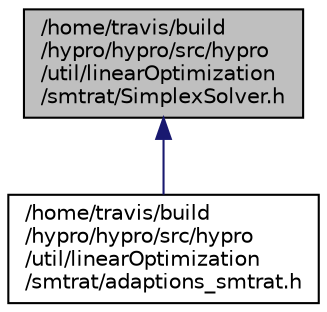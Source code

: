 digraph "/home/travis/build/hypro/hypro/src/hypro/util/linearOptimization/smtrat/SimplexSolver.h"
{
  edge [fontname="Helvetica",fontsize="10",labelfontname="Helvetica",labelfontsize="10"];
  node [fontname="Helvetica",fontsize="10",shape=record];
  Node1 [label="/home/travis/build\l/hypro/hypro/src/hypro\l/util/linearOptimization\l/smtrat/SimplexSolver.h",height=0.2,width=0.4,color="black", fillcolor="grey75", style="filled" fontcolor="black"];
  Node1 -> Node2 [dir="back",color="midnightblue",fontsize="10",style="solid",fontname="Helvetica"];
  Node2 [label="/home/travis/build\l/hypro/hypro/src/hypro\l/util/linearOptimization\l/smtrat/adaptions_smtrat.h",height=0.2,width=0.4,color="black", fillcolor="white", style="filled",URL="$adaptions__smtrat_8h_source.html"];
}

